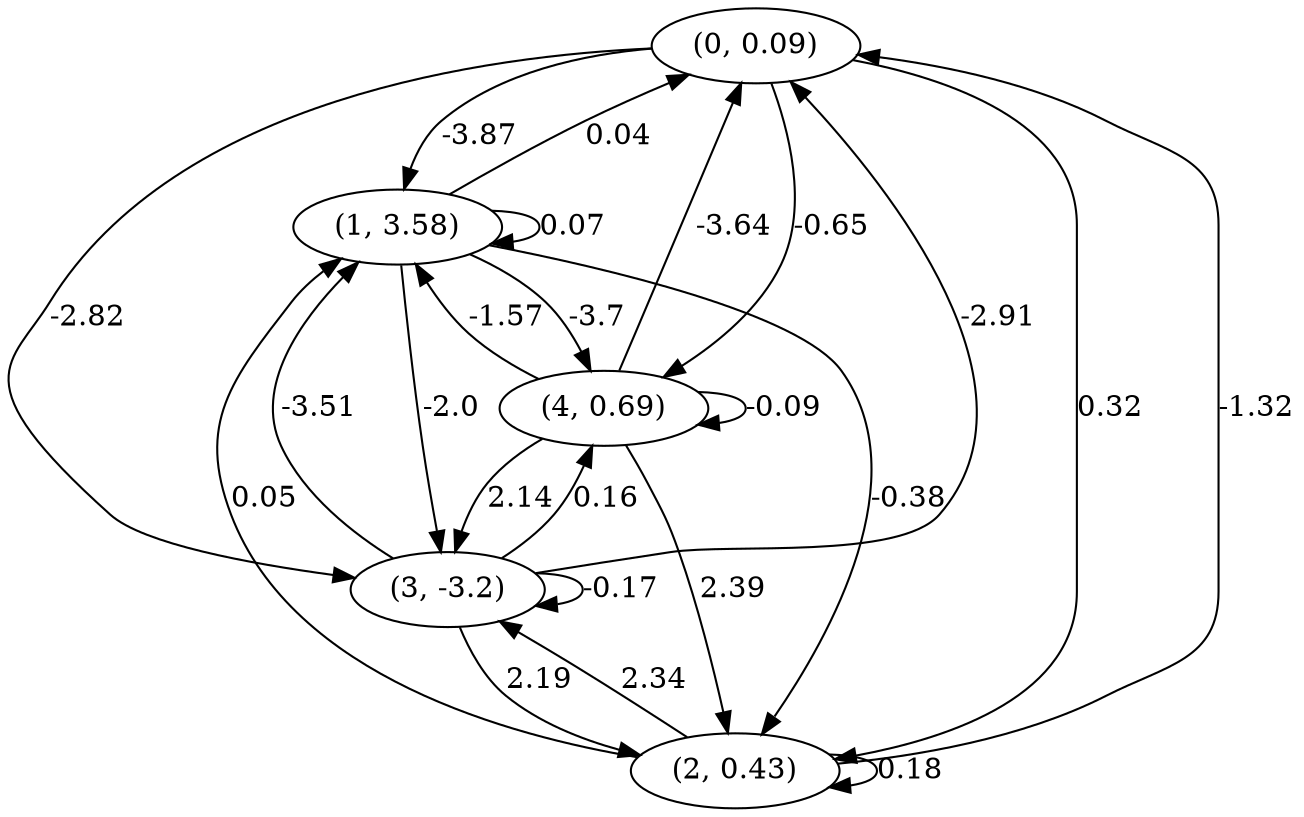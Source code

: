 digraph {
    0 [ label = "(0, 0.09)" ]
    1 [ label = "(1, 3.58)" ]
    2 [ label = "(2, 0.43)" ]
    3 [ label = "(3, -3.2)" ]
    4 [ label = "(4, 0.69)" ]
    1 -> 1 [ label = "0.07" ]
    2 -> 2 [ label = "0.18" ]
    3 -> 3 [ label = "-0.17" ]
    4 -> 4 [ label = "-0.09" ]
    1 -> 0 [ label = "0.04" ]
    2 -> 0 [ label = "-1.32" ]
    3 -> 0 [ label = "-2.91" ]
    4 -> 0 [ label = "-3.64" ]
    0 -> 1 [ label = "-3.87" ]
    2 -> 1 [ label = "0.05" ]
    3 -> 1 [ label = "-3.51" ]
    4 -> 1 [ label = "-1.57" ]
    0 -> 2 [ label = "0.32" ]
    1 -> 2 [ label = "-0.38" ]
    3 -> 2 [ label = "2.19" ]
    4 -> 2 [ label = "2.39" ]
    0 -> 3 [ label = "-2.82" ]
    1 -> 3 [ label = "-2.0" ]
    2 -> 3 [ label = "2.34" ]
    4 -> 3 [ label = "2.14" ]
    0 -> 4 [ label = "-0.65" ]
    1 -> 4 [ label = "-3.7" ]
    3 -> 4 [ label = "0.16" ]
}

